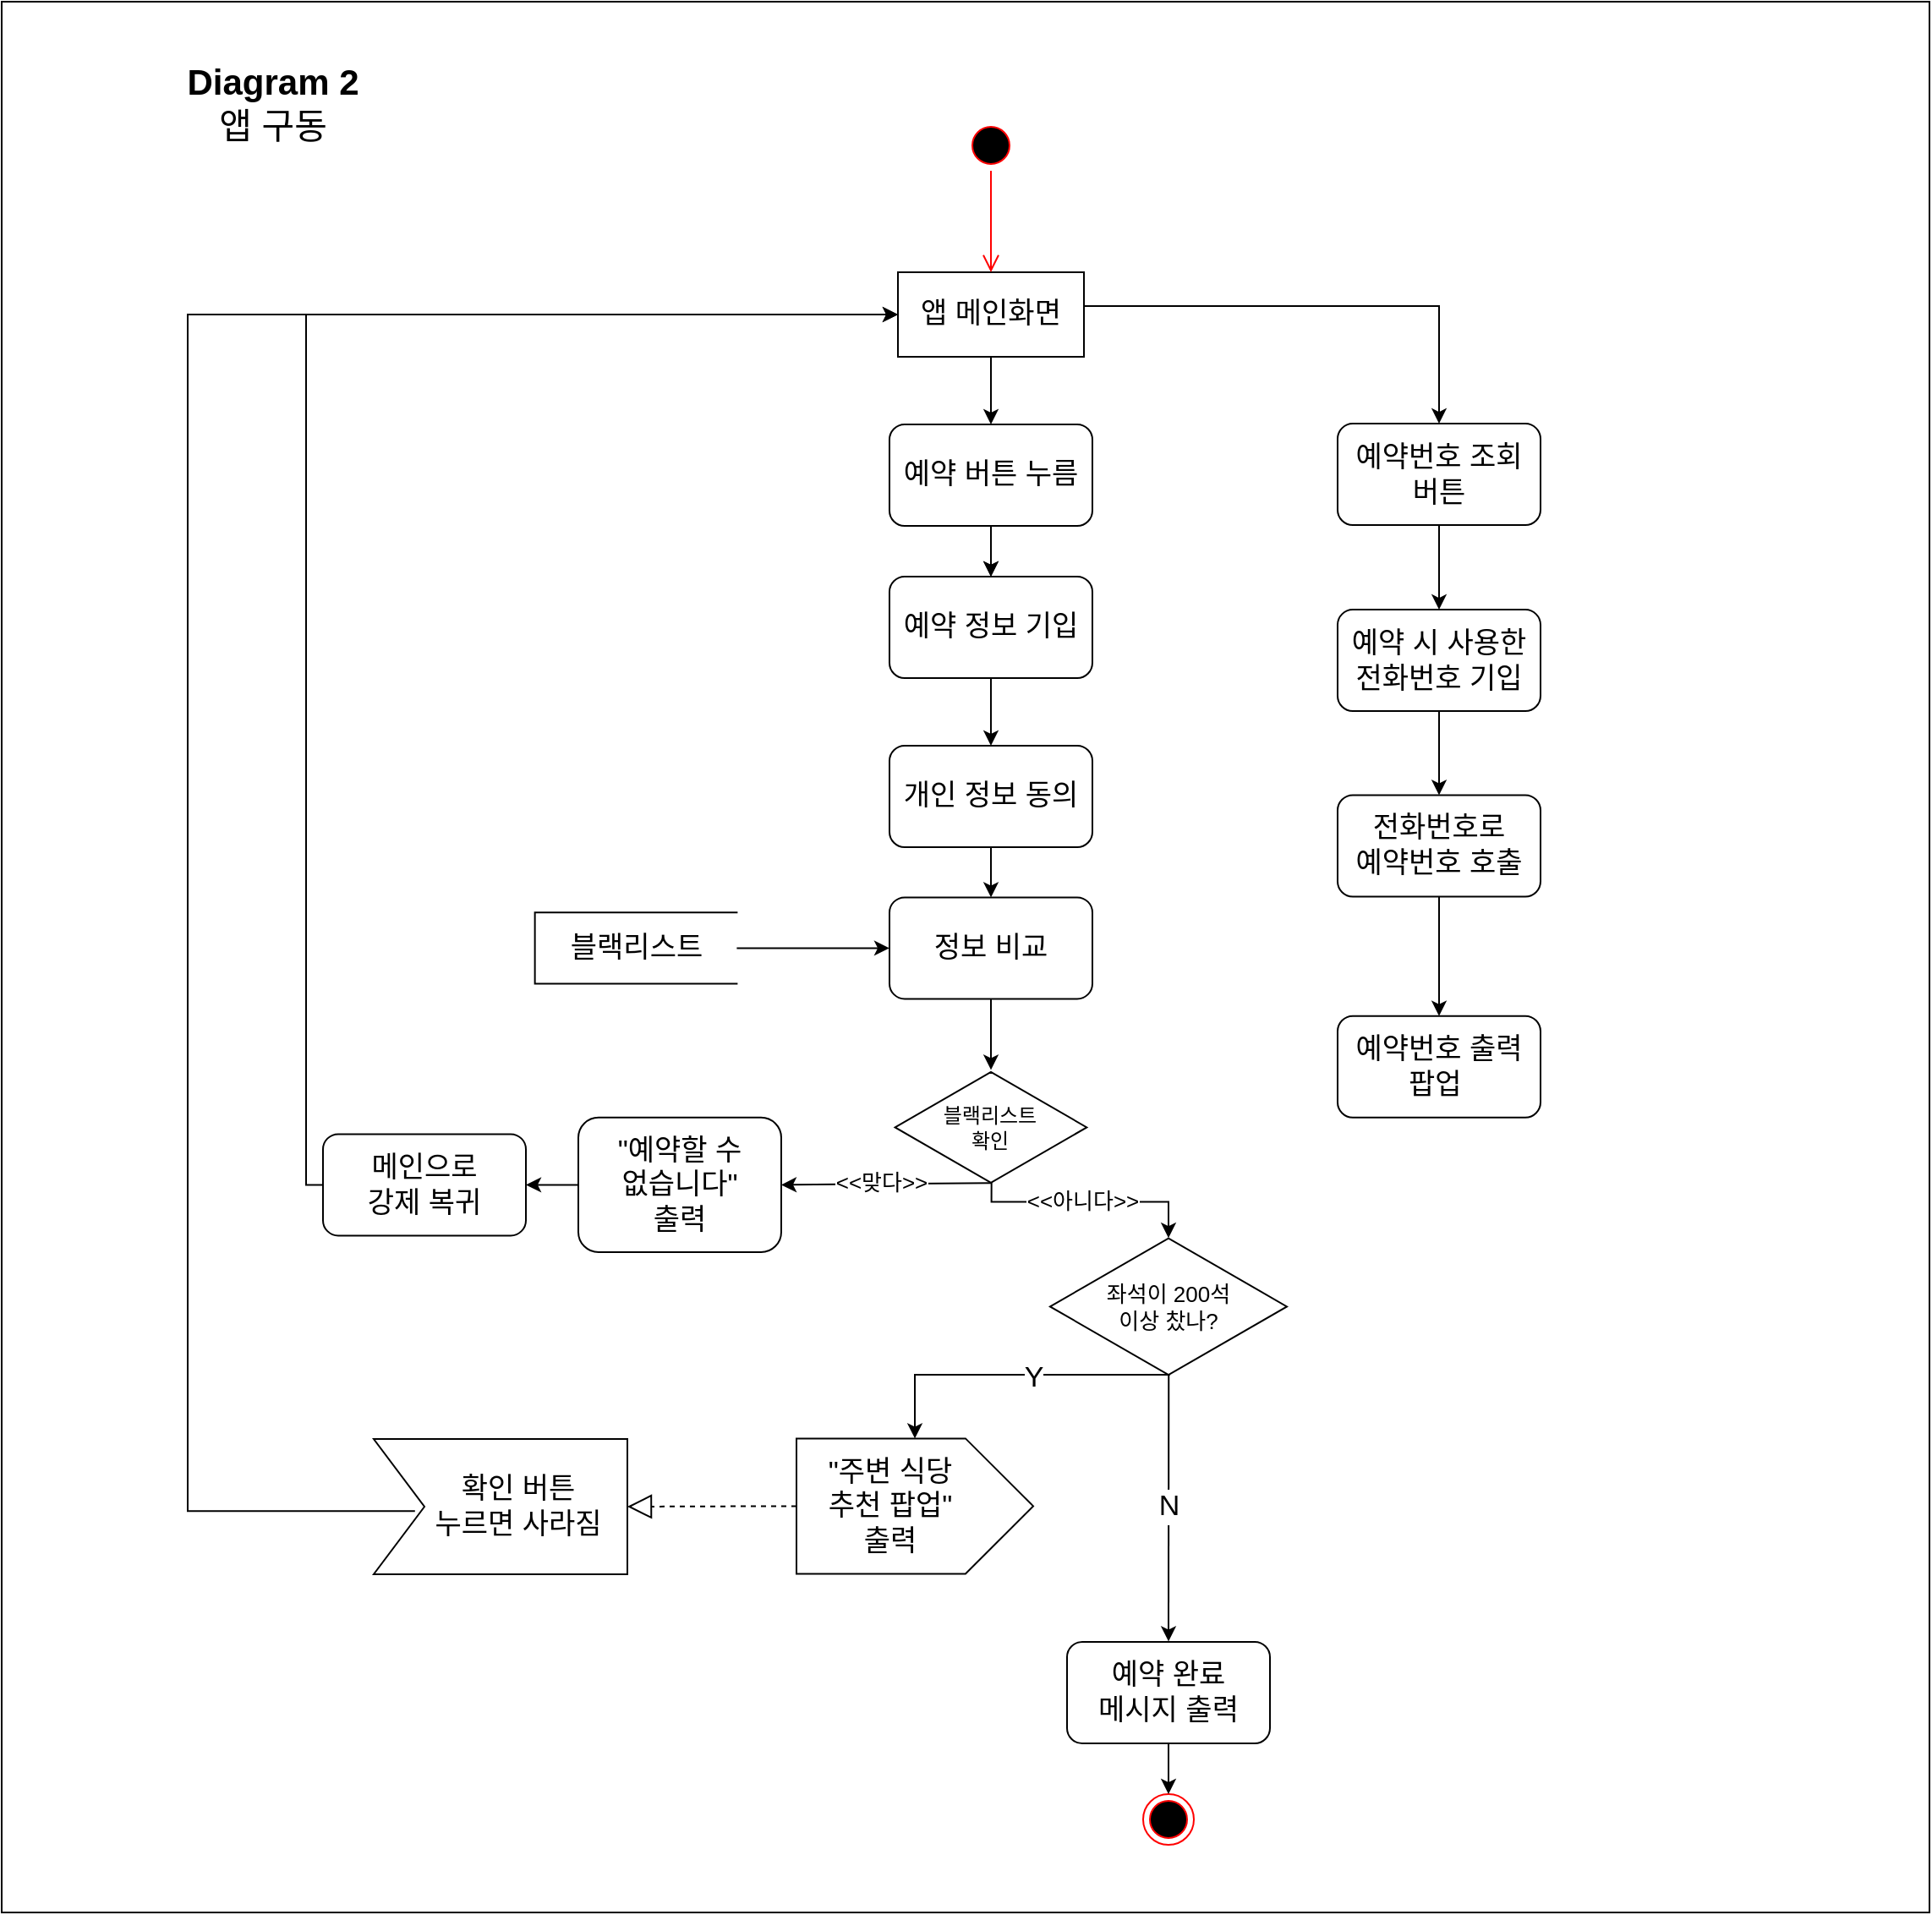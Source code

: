 <mxfile version="17.4.2" type="github"><diagram id="OXkIRa2-YY4k-pXQrkS8" name="Page-1"><mxGraphModel dx="3412" dy="1282" grid="1" gridSize="10" guides="1" tooltips="1" connect="1" arrows="1" fold="1" page="1" pageScale="1" pageWidth="827" pageHeight="1169" math="0" shadow="0"><root><mxCell id="0"/><mxCell id="1" parent="0"/><mxCell id="Va_5Z7c3GSFpipOTM91l-1" value="" style="rounded=0;whiteSpace=wrap;html=1;strokeColor=default;" parent="1" vertex="1"><mxGeometry x="-40" y="20" width="1140" height="1130" as="geometry"/></mxCell><mxCell id="Mc_krjjgkNhKQVEosxgI-1" value="&lt;font style=&quot;font-size: 21px&quot;&gt;&lt;b&gt;Diagram 2&lt;/b&gt;&lt;br&gt;앱 구동&lt;br&gt;&lt;/font&gt;" style="text;html=1;align=center;verticalAlign=middle;resizable=0;points=[];autosize=1;strokeColor=none;fillColor=none;fontSize=13;" parent="1" vertex="1"><mxGeometry x="60" y="60" width="120" height="40" as="geometry"/></mxCell><mxCell id="Mc_krjjgkNhKQVEosxgI-2" value="앱 메인화면" style="rounded=0;whiteSpace=wrap;html=1;fontSize=17;" parent="1" vertex="1"><mxGeometry x="490" y="180" width="110" height="50" as="geometry"/></mxCell><mxCell id="Mc_krjjgkNhKQVEosxgI-7" value="" style="endArrow=classic;html=1;rounded=0;fontSize=17;entryX=0.5;entryY=0;entryDx=0;entryDy=0;exitX=0.5;exitY=1;exitDx=0;exitDy=0;" parent="1" source="Mc_krjjgkNhKQVEosxgI-2" edge="1"><mxGeometry width="50" height="50" relative="1" as="geometry"><mxPoint x="560" y="290" as="sourcePoint"/><mxPoint x="545" y="270" as="targetPoint"/></mxGeometry></mxCell><mxCell id="Mc_krjjgkNhKQVEosxgI-8" value="" style="endArrow=classic;html=1;rounded=0;fontSize=17;entryX=0.5;entryY=0;entryDx=0;entryDy=0;exitX=0.5;exitY=1;exitDx=0;exitDy=0;" parent="1" target="3q4-ErVGuZIJLskHHzQT-2" edge="1"><mxGeometry width="50" height="50" relative="1" as="geometry"><mxPoint x="545" y="330" as="sourcePoint"/><mxPoint x="545" y="380" as="targetPoint"/></mxGeometry></mxCell><mxCell id="Mc_krjjgkNhKQVEosxgI-9" value="" style="endArrow=classic;html=1;rounded=0;fontSize=17;entryX=0.5;entryY=0;entryDx=0;entryDy=0;exitX=0.5;exitY=1;exitDx=0;exitDy=0;" parent="1" target="3q4-ErVGuZIJLskHHzQT-3" edge="1"><mxGeometry width="50" height="50" relative="1" as="geometry"><mxPoint x="545" y="520" as="sourcePoint"/><mxPoint x="480" y="410" as="targetPoint"/></mxGeometry></mxCell><mxCell id="Mc_krjjgkNhKQVEosxgI-11" value="" style="shape=partialRectangle;whiteSpace=wrap;html=1;bottom=1;right=1;left=1;top=0;fillColor=none;routingCenterX=-0.5;fontSize=17;rotation=90;" parent="1" vertex="1"><mxGeometry x="313.92" y="520" width="42.18" height="119.38" as="geometry"/></mxCell><mxCell id="Mc_krjjgkNhKQVEosxgI-12" value="블랙리스트" style="text;html=1;align=center;verticalAlign=middle;resizable=0;points=[];autosize=1;strokeColor=none;fillColor=none;fontSize=17;" parent="1" vertex="1"><mxGeometry x="285" y="564.69" width="100" height="30" as="geometry"/></mxCell><mxCell id="Mc_krjjgkNhKQVEosxgI-13" value="" style="endArrow=classic;html=1;rounded=0;fontSize=17;entryX=0;entryY=0.5;entryDx=0;entryDy=0;exitX=0.5;exitY=0;exitDx=0;exitDy=0;" parent="1" source="Mc_krjjgkNhKQVEosxgI-11" edge="1"><mxGeometry width="50" height="50" relative="1" as="geometry"><mxPoint x="410" y="599.69" as="sourcePoint"/><mxPoint x="485" y="579.69" as="targetPoint"/></mxGeometry></mxCell><mxCell id="Mc_krjjgkNhKQVEosxgI-14" value="&lt;div style=&quot;font-size: 12px;&quot;&gt;블랙리스트&lt;/div&gt;&lt;div style=&quot;font-size: 12px;&quot;&gt;확인&lt;/div&gt;" style="html=1;whiteSpace=wrap;aspect=fixed;shape=isoRectangle;fontSize=12;align=center;" parent="1" vertex="1"><mxGeometry x="488.33" y="651.69" width="113.33" height="68" as="geometry"/></mxCell><mxCell id="Mc_krjjgkNhKQVEosxgI-15" value="" style="endArrow=classic;html=1;rounded=0;fontSize=17;exitX=0.5;exitY=1;exitDx=0;exitDy=0;" parent="1" source="3q4-ErVGuZIJLskHHzQT-2" edge="1"><mxGeometry width="50" height="50" relative="1" as="geometry"><mxPoint x="545" y="470" as="sourcePoint"/><mxPoint x="544.996" y="460" as="targetPoint"/></mxGeometry></mxCell><mxCell id="Mc_krjjgkNhKQVEosxgI-16" value="" style="endArrow=classic;html=1;rounded=0;fontSize=17;exitX=0.5;exitY=1;exitDx=0;exitDy=0;" parent="1" target="Mc_krjjgkNhKQVEosxgI-14" edge="1"><mxGeometry width="50" height="50" relative="1" as="geometry"><mxPoint x="545" y="609.69" as="sourcePoint"/><mxPoint x="600" y="659.69" as="targetPoint"/></mxGeometry></mxCell><mxCell id="Mc_krjjgkNhKQVEosxgI-21" value="" style="endArrow=classic;html=1;rounded=0;fontSize=17;entryX=1;entryY=0.5;entryDx=0;entryDy=0;exitX=0;exitY=0.5;exitDx=0;exitDy=0;" parent="1" edge="1"><mxGeometry width="50" height="50" relative="1" as="geometry"><mxPoint x="330" y="719.69" as="sourcePoint"/><mxPoint x="270" y="719.69" as="targetPoint"/></mxGeometry></mxCell><mxCell id="Mc_krjjgkNhKQVEosxgI-22" value="" style="endArrow=classic;html=1;rounded=0;fontSize=17;exitX=0;exitY=0.5;exitDx=0;exitDy=0;entryX=0;entryY=0.5;entryDx=0;entryDy=0;edgeStyle=orthogonalEdgeStyle;" parent="1" source="3q4-ErVGuZIJLskHHzQT-5" target="Mc_krjjgkNhKQVEosxgI-2" edge="1"><mxGeometry width="50" height="50" relative="1" as="geometry"><mxPoint x="40" y="600" as="sourcePoint"/><mxPoint x="90" y="550" as="targetPoint"/></mxGeometry></mxCell><mxCell id="Mc_krjjgkNhKQVEosxgI-27" value="좌석이 200석&lt;br style=&quot;font-size: 13px;&quot;&gt;이상 찼나?" style="html=1;whiteSpace=wrap;aspect=fixed;shape=isoRectangle;fontSize=13;" parent="1" vertex="1"><mxGeometry x="580" y="749.69" width="140" height="84" as="geometry"/></mxCell><mxCell id="Mc_krjjgkNhKQVEosxgI-28" value="" style="endArrow=classic;html=1;rounded=0;fontSize=17;entryX=1;entryY=0.5;entryDx=0;entryDy=0;exitX=0.502;exitY=0.984;exitDx=0;exitDy=0;exitPerimeter=0;" parent="1" target="3q4-ErVGuZIJLskHHzQT-4" edge="1"><mxGeometry width="50" height="50" relative="1" as="geometry"><mxPoint x="545.222" y="718.602" as="sourcePoint"/><mxPoint x="420" y="719.69" as="targetPoint"/></mxGeometry></mxCell><mxCell id="Mc_krjjgkNhKQVEosxgI-32" value="&amp;lt;&amp;lt;맞다&amp;gt;&amp;gt;" style="edgeLabel;html=1;align=center;verticalAlign=middle;resizable=0;points=[];fontSize=13;" parent="Mc_krjjgkNhKQVEosxgI-28" vertex="1" connectable="0"><mxGeometry x="-0.166" relative="1" as="geometry"><mxPoint x="-13" y="-1" as="offset"/></mxGeometry></mxCell><mxCell id="Mc_krjjgkNhKQVEosxgI-31" value="" style="endArrow=classic;html=1;rounded=0;fontSize=17;exitX=0.503;exitY=0.978;exitDx=0;exitDy=0;exitPerimeter=0;edgeStyle=orthogonalEdgeStyle;entryX=0.5;entryY=0.017;entryDx=0;entryDy=0;entryPerimeter=0;" parent="1" source="Mc_krjjgkNhKQVEosxgI-14" target="Mc_krjjgkNhKQVEosxgI-27" edge="1"><mxGeometry width="50" height="50" relative="1" as="geometry"><mxPoint x="603.33" y="739.69" as="sourcePoint"/><mxPoint x="653.33" y="689.69" as="targetPoint"/><Array as="points"><mxPoint x="545" y="729.69"/><mxPoint x="650" y="729.69"/></Array></mxGeometry></mxCell><mxCell id="Mc_krjjgkNhKQVEosxgI-33" value="&amp;lt;&amp;lt;아니다&amp;gt;&amp;gt;" style="edgeLabel;html=1;align=center;verticalAlign=middle;resizable=0;points=[];fontSize=13;" parent="Mc_krjjgkNhKQVEosxgI-31" vertex="1" connectable="0"><mxGeometry x="-0.243" relative="1" as="geometry"><mxPoint x="13" y="-1" as="offset"/></mxGeometry></mxCell><mxCell id="Mc_krjjgkNhKQVEosxgI-34" value="" style="shape=offPageConnector;whiteSpace=wrap;html=1;fontSize=13;rotation=-90;size=0.286;" parent="1" vertex="1"><mxGeometry x="460" y="839.69" width="80" height="140" as="geometry"/></mxCell><mxCell id="Mc_krjjgkNhKQVEosxgI-35" value="&quot;주변 식당&lt;br style=&quot;font-size: 17px;&quot;&gt;추천 팝업&quot;&lt;br style=&quot;font-size: 17px;&quot;&gt;출력" style="text;html=1;align=center;verticalAlign=middle;resizable=0;points=[];autosize=1;strokeColor=none;fillColor=none;fontSize=17;" parent="1" vertex="1"><mxGeometry x="440" y="874.69" width="90" height="70" as="geometry"/></mxCell><mxCell id="Mc_krjjgkNhKQVEosxgI-36" value="" style="edgeStyle=orthogonalEdgeStyle;elbow=horizontal;endArrow=classic;html=1;rounded=0;fontSize=17;exitX=0.506;exitY=0.98;exitDx=0;exitDy=0;exitPerimeter=0;entryX=1;entryY=0.5;entryDx=0;entryDy=0;" parent="1" source="Mc_krjjgkNhKQVEosxgI-27" target="Mc_krjjgkNhKQVEosxgI-34" edge="1"><mxGeometry width="50" height="50" relative="1" as="geometry"><mxPoint x="440" y="829.69" as="sourcePoint"/><mxPoint x="480" y="849.69" as="targetPoint"/></mxGeometry></mxCell><mxCell id="Mc_krjjgkNhKQVEosxgI-37" value="Y" style="edgeLabel;html=1;align=center;verticalAlign=middle;resizable=0;points=[];fontSize=17;" parent="Mc_krjjgkNhKQVEosxgI-36" vertex="1" connectable="0"><mxGeometry x="-0.074" relative="1" as="geometry"><mxPoint x="6" y="2" as="offset"/></mxGeometry></mxCell><mxCell id="Mc_krjjgkNhKQVEosxgI-38" value="" style="endArrow=classic;html=1;rounded=0;fontSize=17;entryX=0.5;entryY=0;entryDx=0;entryDy=0;exitX=0.501;exitY=0.98;exitDx=0;exitDy=0;exitPerimeter=0;" parent="1" source="Mc_krjjgkNhKQVEosxgI-27" edge="1"><mxGeometry width="50" height="50" relative="1" as="geometry"><mxPoint x="660" y="839.69" as="sourcePoint"/><mxPoint x="650" y="989.69" as="targetPoint"/></mxGeometry></mxCell><mxCell id="Mc_krjjgkNhKQVEosxgI-40" value="N" style="edgeLabel;html=1;align=center;verticalAlign=middle;resizable=0;points=[];fontSize=17;" parent="Mc_krjjgkNhKQVEosxgI-38" vertex="1" connectable="0"><mxGeometry x="-0.126" y="1" relative="1" as="geometry"><mxPoint x="-1" y="9" as="offset"/></mxGeometry></mxCell><mxCell id="Mc_krjjgkNhKQVEosxgI-42" value="" style="html=1;shadow=0;dashed=0;align=center;verticalAlign=middle;shape=mxgraph.arrows2.arrow;dy=0;dx=0;notch=30;fontSize=17;" parent="1" vertex="1"><mxGeometry x="180" y="870" width="150" height="80" as="geometry"/></mxCell><mxCell id="Mc_krjjgkNhKQVEosxgI-43" value="확인 버튼&lt;br&gt;누르면 사라짐" style="text;html=1;align=center;verticalAlign=middle;resizable=0;points=[];autosize=1;strokeColor=none;fillColor=none;fontSize=17;" parent="1" vertex="1"><mxGeometry x="205" y="884.69" width="120" height="50" as="geometry"/></mxCell><mxCell id="Mc_krjjgkNhKQVEosxgI-46" value="" style="endArrow=block;dashed=1;endFill=0;endSize=12;html=1;rounded=0;fontSize=17;exitX=0.5;exitY=0;exitDx=0;exitDy=0;entryX=1;entryY=0.5;entryDx=0;entryDy=0;entryPerimeter=0;" parent="1" source="Mc_krjjgkNhKQVEosxgI-34" target="Mc_krjjgkNhKQVEosxgI-42" edge="1"><mxGeometry width="160" relative="1" as="geometry"><mxPoint x="270" y="1010" as="sourcePoint"/><mxPoint x="430" y="1010" as="targetPoint"/></mxGeometry></mxCell><mxCell id="3q4-ErVGuZIJLskHHzQT-6" value="" style="edgeStyle=orthogonalEdgeStyle;rounded=0;orthogonalLoop=1;jettySize=auto;html=1;fontSize=17;entryX=0.5;entryY=0;entryDx=0;entryDy=0;" parent="1" source="3q4-ErVGuZIJLskHHzQT-1" target="3q4-ErVGuZIJLskHHzQT-2" edge="1"><mxGeometry relative="1" as="geometry"/></mxCell><mxCell id="3q4-ErVGuZIJLskHHzQT-1" value="&lt;font style=&quot;font-size: 17px&quot;&gt;예약 버튼 누름&lt;/font&gt;" style="rounded=1;whiteSpace=wrap;html=1;labelBackgroundColor=#ffffff;" parent="1" vertex="1"><mxGeometry x="484.99" y="270" width="120" height="60" as="geometry"/></mxCell><mxCell id="3q4-ErVGuZIJLskHHzQT-2" value="&lt;font style=&quot;font-size: 17px&quot;&gt;예약 정보 기입&lt;/font&gt;" style="rounded=1;whiteSpace=wrap;html=1;labelBackgroundColor=#ffffff;fontSize=15;" parent="1" vertex="1"><mxGeometry x="484.99" y="360" width="120" height="60" as="geometry"/></mxCell><mxCell id="3q4-ErVGuZIJLskHHzQT-3" value="정보 비교" style="rounded=1;whiteSpace=wrap;html=1;labelBackgroundColor=#ffffff;fontSize=17;" parent="1" vertex="1"><mxGeometry x="485" y="549.69" width="120" height="60" as="geometry"/></mxCell><mxCell id="3q4-ErVGuZIJLskHHzQT-4" value="&quot;예약할 수 &lt;br&gt;없습니다&quot; &lt;br&gt;출력" style="rounded=1;whiteSpace=wrap;html=1;labelBackgroundColor=#ffffff;fontSize=17;" parent="1" vertex="1"><mxGeometry x="301" y="679.85" width="120" height="79.69" as="geometry"/></mxCell><mxCell id="3q4-ErVGuZIJLskHHzQT-5" value="메인으로&lt;br&gt;강제 복귀" style="rounded=1;whiteSpace=wrap;html=1;labelBackgroundColor=#ffffff;fontSize=17;" parent="1" vertex="1"><mxGeometry x="150" y="689.69" width="120" height="60" as="geometry"/></mxCell><mxCell id="3q4-ErVGuZIJLskHHzQT-7" value="개인 정보 동의" style="rounded=1;whiteSpace=wrap;html=1;labelBackgroundColor=#ffffff;fontSize=17;" parent="1" vertex="1"><mxGeometry x="485" y="460" width="120" height="60" as="geometry"/></mxCell><mxCell id="3q4-ErVGuZIJLskHHzQT-8" value="" style="ellipse;html=1;shape=startState;fillColor=#000000;strokeColor=#ff0000;labelBackgroundColor=#ffffff;fontSize=17;" parent="1" vertex="1"><mxGeometry x="530" y="90" width="30" height="30" as="geometry"/></mxCell><mxCell id="3q4-ErVGuZIJLskHHzQT-9" value="" style="edgeStyle=orthogonalEdgeStyle;html=1;verticalAlign=bottom;endArrow=open;endSize=8;strokeColor=#ff0000;rounded=0;fontSize=17;" parent="1" source="3q4-ErVGuZIJLskHHzQT-8" edge="1"><mxGeometry relative="1" as="geometry"><mxPoint x="545" y="180" as="targetPoint"/></mxGeometry></mxCell><mxCell id="3q4-ErVGuZIJLskHHzQT-10" value="" style="ellipse;html=1;shape=endState;fillColor=#000000;strokeColor=#ff0000;labelBackgroundColor=#ffffff;fontSize=17;" parent="1" vertex="1"><mxGeometry x="635" y="1080" width="30" height="30" as="geometry"/></mxCell><mxCell id="3q4-ErVGuZIJLskHHzQT-11" value="" style="endArrow=classic;html=1;rounded=0;fontSize=17;exitX=0.5;exitY=1;exitDx=0;exitDy=0;entryX=0.5;entryY=0;entryDx=0;entryDy=0;" parent="1" target="3q4-ErVGuZIJLskHHzQT-10" edge="1"><mxGeometry width="50" height="50" relative="1" as="geometry"><mxPoint x="650" y="1049.69" as="sourcePoint"/><mxPoint x="554.997" y="661.69" as="targetPoint"/></mxGeometry></mxCell><mxCell id="3q4-ErVGuZIJLskHHzQT-12" value="" style="endArrow=classic;html=1;rounded=0;fontSize=17;exitX=-0.005;exitY=0.558;exitDx=0;exitDy=0;entryX=0;entryY=0.5;entryDx=0;entryDy=0;edgeStyle=orthogonalEdgeStyle;exitPerimeter=0;" parent="1" source="Mc_krjjgkNhKQVEosxgI-43" target="Mc_krjjgkNhKQVEosxgI-2" edge="1"><mxGeometry width="50" height="50" relative="1" as="geometry"><mxPoint x="160" y="729.69" as="sourcePoint"/><mxPoint x="500" y="215" as="targetPoint"/><Array as="points"><mxPoint x="70" y="913"/><mxPoint x="70" y="205"/></Array></mxGeometry></mxCell><mxCell id="3q4-ErVGuZIJLskHHzQT-13" value="예약 완료&lt;br&gt;메시지 출력" style="rounded=1;whiteSpace=wrap;html=1;labelBackgroundColor=#ffffff;fontSize=17;" parent="1" vertex="1"><mxGeometry x="590" y="990" width="120" height="60" as="geometry"/></mxCell><mxCell id="mVvzNJm-mHIIu-5cLUpC-1" value="" style="edgeStyle=orthogonalEdgeStyle;rounded=0;orthogonalLoop=1;jettySize=auto;html=1;" edge="1" parent="1" source="mVvzNJm-mHIIu-5cLUpC-2" target="mVvzNJm-mHIIu-5cLUpC-4"><mxGeometry relative="1" as="geometry"/></mxCell><mxCell id="mVvzNJm-mHIIu-5cLUpC-2" value="예약번호 조회&lt;br&gt;버튼" style="whiteSpace=wrap;html=1;fontSize=17;rounded=1;" vertex="1" parent="1"><mxGeometry x="750" y="269.54" width="120" height="60" as="geometry"/></mxCell><mxCell id="mVvzNJm-mHIIu-5cLUpC-3" value="" style="edgeStyle=orthogonalEdgeStyle;rounded=0;orthogonalLoop=1;jettySize=auto;html=1;" edge="1" parent="1" source="mVvzNJm-mHIIu-5cLUpC-4" target="mVvzNJm-mHIIu-5cLUpC-6"><mxGeometry relative="1" as="geometry"/></mxCell><mxCell id="mVvzNJm-mHIIu-5cLUpC-4" value="예약 시 사용한 전화번호 기입" style="whiteSpace=wrap;html=1;fontSize=17;rounded=1;" vertex="1" parent="1"><mxGeometry x="750" y="379.54" width="120" height="60" as="geometry"/></mxCell><mxCell id="mVvzNJm-mHIIu-5cLUpC-5" value="" style="edgeStyle=orthogonalEdgeStyle;rounded=0;orthogonalLoop=1;jettySize=auto;html=1;" edge="1" parent="1" source="mVvzNJm-mHIIu-5cLUpC-6" target="mVvzNJm-mHIIu-5cLUpC-7"><mxGeometry relative="1" as="geometry"/></mxCell><mxCell id="mVvzNJm-mHIIu-5cLUpC-6" value="전화번호로 &lt;br&gt;예약번호 호출" style="whiteSpace=wrap;html=1;fontSize=17;rounded=1;" vertex="1" parent="1"><mxGeometry x="750" y="489.23" width="120" height="60" as="geometry"/></mxCell><mxCell id="mVvzNJm-mHIIu-5cLUpC-7" value="예약번호 출력 팝업&amp;nbsp;" style="whiteSpace=wrap;html=1;fontSize=17;rounded=1;" vertex="1" parent="1"><mxGeometry x="750" y="619.85" width="120" height="60" as="geometry"/></mxCell><mxCell id="mVvzNJm-mHIIu-5cLUpC-9" value="" style="endArrow=classic;html=1;rounded=0;" edge="1" parent="1" target="mVvzNJm-mHIIu-5cLUpC-2"><mxGeometry width="50" height="50" relative="1" as="geometry"><mxPoint x="600" y="200" as="sourcePoint"/><mxPoint x="840" y="205" as="targetPoint"/><Array as="points"><mxPoint x="810" y="200"/></Array></mxGeometry></mxCell></root></mxGraphModel></diagram></mxfile>